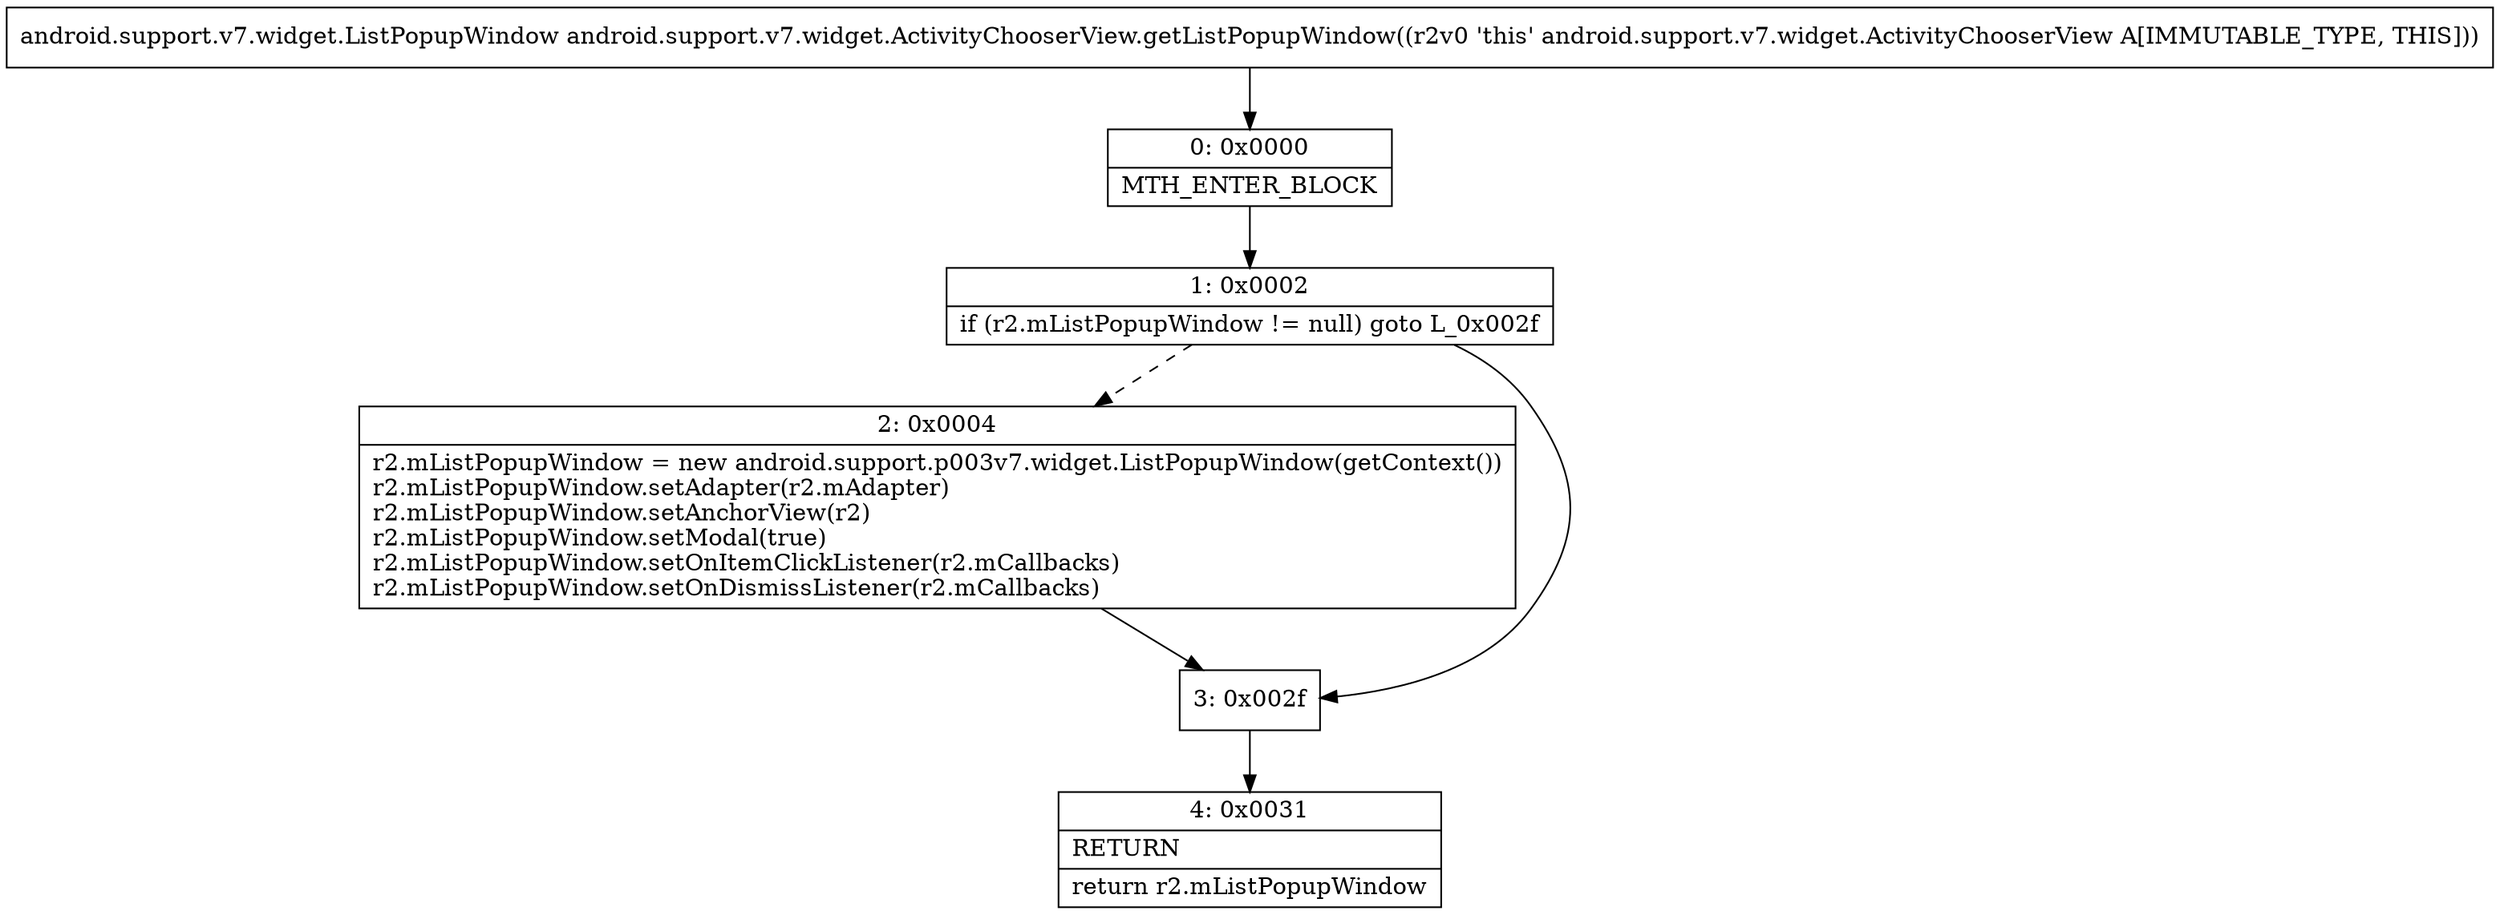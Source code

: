 digraph "CFG forandroid.support.v7.widget.ActivityChooserView.getListPopupWindow()Landroid\/support\/v7\/widget\/ListPopupWindow;" {
Node_0 [shape=record,label="{0\:\ 0x0000|MTH_ENTER_BLOCK\l}"];
Node_1 [shape=record,label="{1\:\ 0x0002|if (r2.mListPopupWindow != null) goto L_0x002f\l}"];
Node_2 [shape=record,label="{2\:\ 0x0004|r2.mListPopupWindow = new android.support.p003v7.widget.ListPopupWindow(getContext())\lr2.mListPopupWindow.setAdapter(r2.mAdapter)\lr2.mListPopupWindow.setAnchorView(r2)\lr2.mListPopupWindow.setModal(true)\lr2.mListPopupWindow.setOnItemClickListener(r2.mCallbacks)\lr2.mListPopupWindow.setOnDismissListener(r2.mCallbacks)\l}"];
Node_3 [shape=record,label="{3\:\ 0x002f}"];
Node_4 [shape=record,label="{4\:\ 0x0031|RETURN\l|return r2.mListPopupWindow\l}"];
MethodNode[shape=record,label="{android.support.v7.widget.ListPopupWindow android.support.v7.widget.ActivityChooserView.getListPopupWindow((r2v0 'this' android.support.v7.widget.ActivityChooserView A[IMMUTABLE_TYPE, THIS])) }"];
MethodNode -> Node_0;
Node_0 -> Node_1;
Node_1 -> Node_2[style=dashed];
Node_1 -> Node_3;
Node_2 -> Node_3;
Node_3 -> Node_4;
}

